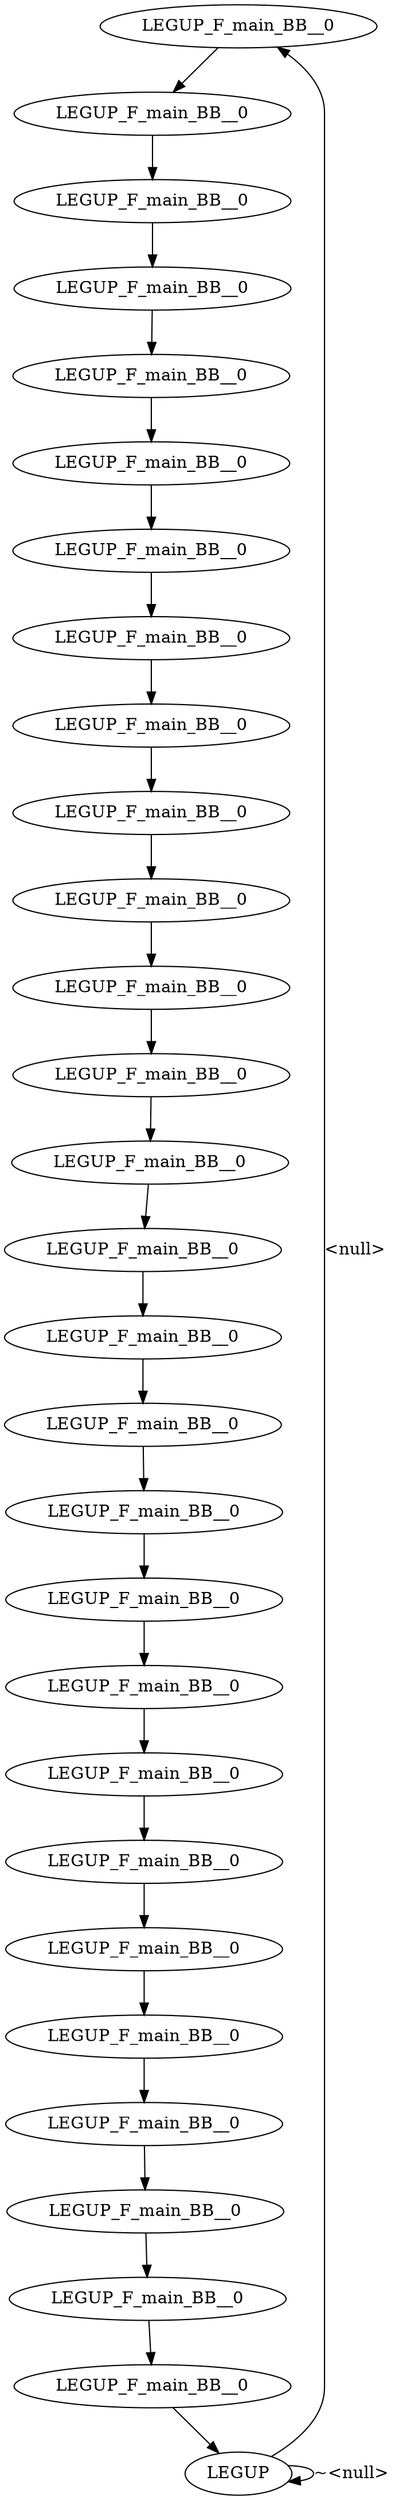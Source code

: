 digraph {
Node0x2dc8d80[label="LEGUP_F_main_BB__0"];
Node0x2dc8be0[label="LEGUP"];
Node0x2dc8be0 -> Node0x2dc8d80[label="<null>"];
Node0x2dc8be0 -> Node0x2dc8be0[label="~<null>"];
Node0x2dc8e50[label="LEGUP_F_main_BB__0"];
Node0x2dc8d80 -> Node0x2dc8e50;
Node0x2dc8f20[label="LEGUP_F_main_BB__0"];
Node0x2dc8e50 -> Node0x2dc8f20;
Node0x2dc8ff0[label="LEGUP_F_main_BB__0"];
Node0x2dc8f20 -> Node0x2dc8ff0;
Node0x2dc9100[label="LEGUP_F_main_BB__0"];
Node0x2dc8ff0 -> Node0x2dc9100;
Node0x2dc9210[label="LEGUP_F_main_BB__0"];
Node0x2dc9100 -> Node0x2dc9210;
Node0x2dc9320[label="LEGUP_F_main_BB__0"];
Node0x2dc9210 -> Node0x2dc9320;
Node0x2dc9430[label="LEGUP_F_main_BB__0"];
Node0x2dc9320 -> Node0x2dc9430;
Node0x2dc9540[label="LEGUP_F_main_BB__0"];
Node0x2dc9430 -> Node0x2dc9540;
Node0x2dc9650[label="LEGUP_F_main_BB__0"];
Node0x2dc9540 -> Node0x2dc9650;
Node0x2dc9760[label="LEGUP_F_main_BB__0"];
Node0x2dc9650 -> Node0x2dc9760;
Node0x2dc9870[label="LEGUP_F_main_BB__0"];
Node0x2dc9760 -> Node0x2dc9870;
Node0x2dc9980[label="LEGUP_F_main_BB__0"];
Node0x2dc9870 -> Node0x2dc9980;
Node0x2dc9a90[label="LEGUP_F_main_BB__0"];
Node0x2dc9980 -> Node0x2dc9a90;
Node0x2dc9ba0[label="LEGUP_F_main_BB__0"];
Node0x2dc9a90 -> Node0x2dc9ba0;
Node0x2dc9cb0[label="LEGUP_F_main_BB__0"];
Node0x2dc9ba0 -> Node0x2dc9cb0;
Node0x2dc9dc0[label="LEGUP_F_main_BB__0"];
Node0x2dc9cb0 -> Node0x2dc9dc0;
Node0x2dc9ed0[label="LEGUP_F_main_BB__0"];
Node0x2dc9dc0 -> Node0x2dc9ed0;
Node0x2dc9fe0[label="LEGUP_F_main_BB__0"];
Node0x2dc9ed0 -> Node0x2dc9fe0;
Node0x2dca0f0[label="LEGUP_F_main_BB__0"];
Node0x2dc9fe0 -> Node0x2dca0f0;
Node0x2db1d70[label="LEGUP_F_main_BB__0"];
Node0x2dca0f0 -> Node0x2db1d70;
Node0x2db1e80[label="LEGUP_F_main_BB__0"];
Node0x2db1d70 -> Node0x2db1e80;
Node0x2db1f90[label="LEGUP_F_main_BB__0"];
Node0x2db1e80 -> Node0x2db1f90;
Node0x2db20a0[label="LEGUP_F_main_BB__0"];
Node0x2db1f90 -> Node0x2db20a0;
Node0x2db21b0[label="LEGUP_F_main_BB__0"];
Node0x2db20a0 -> Node0x2db21b0;
Node0x2db22c0[label="LEGUP_F_main_BB__0"];
Node0x2db21b0 -> Node0x2db22c0;
Node0x2db23d0[label="LEGUP_F_main_BB__0"];
Node0x2db22c0 -> Node0x2db23d0;
Node0x2db24e0[label="LEGUP_F_main_BB__0"];
Node0x2db23d0 -> Node0x2db24e0;
Node0x2db24e0 -> Node0x2dc8be0;
}
